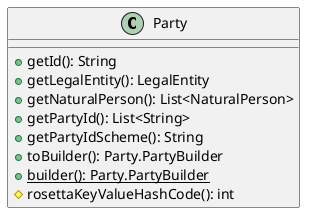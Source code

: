 @startuml

    class Party [[Party.html]] {
        +getId(): String
        +getLegalEntity(): LegalEntity
        +getNaturalPerson(): List<NaturalPerson>
        +getPartyId(): List<String>
        +getPartyIdScheme(): String
        +toBuilder(): Party.PartyBuilder
        {static} +builder(): Party.PartyBuilder
        #rosettaKeyValueHashCode(): int
    }

@enduml
